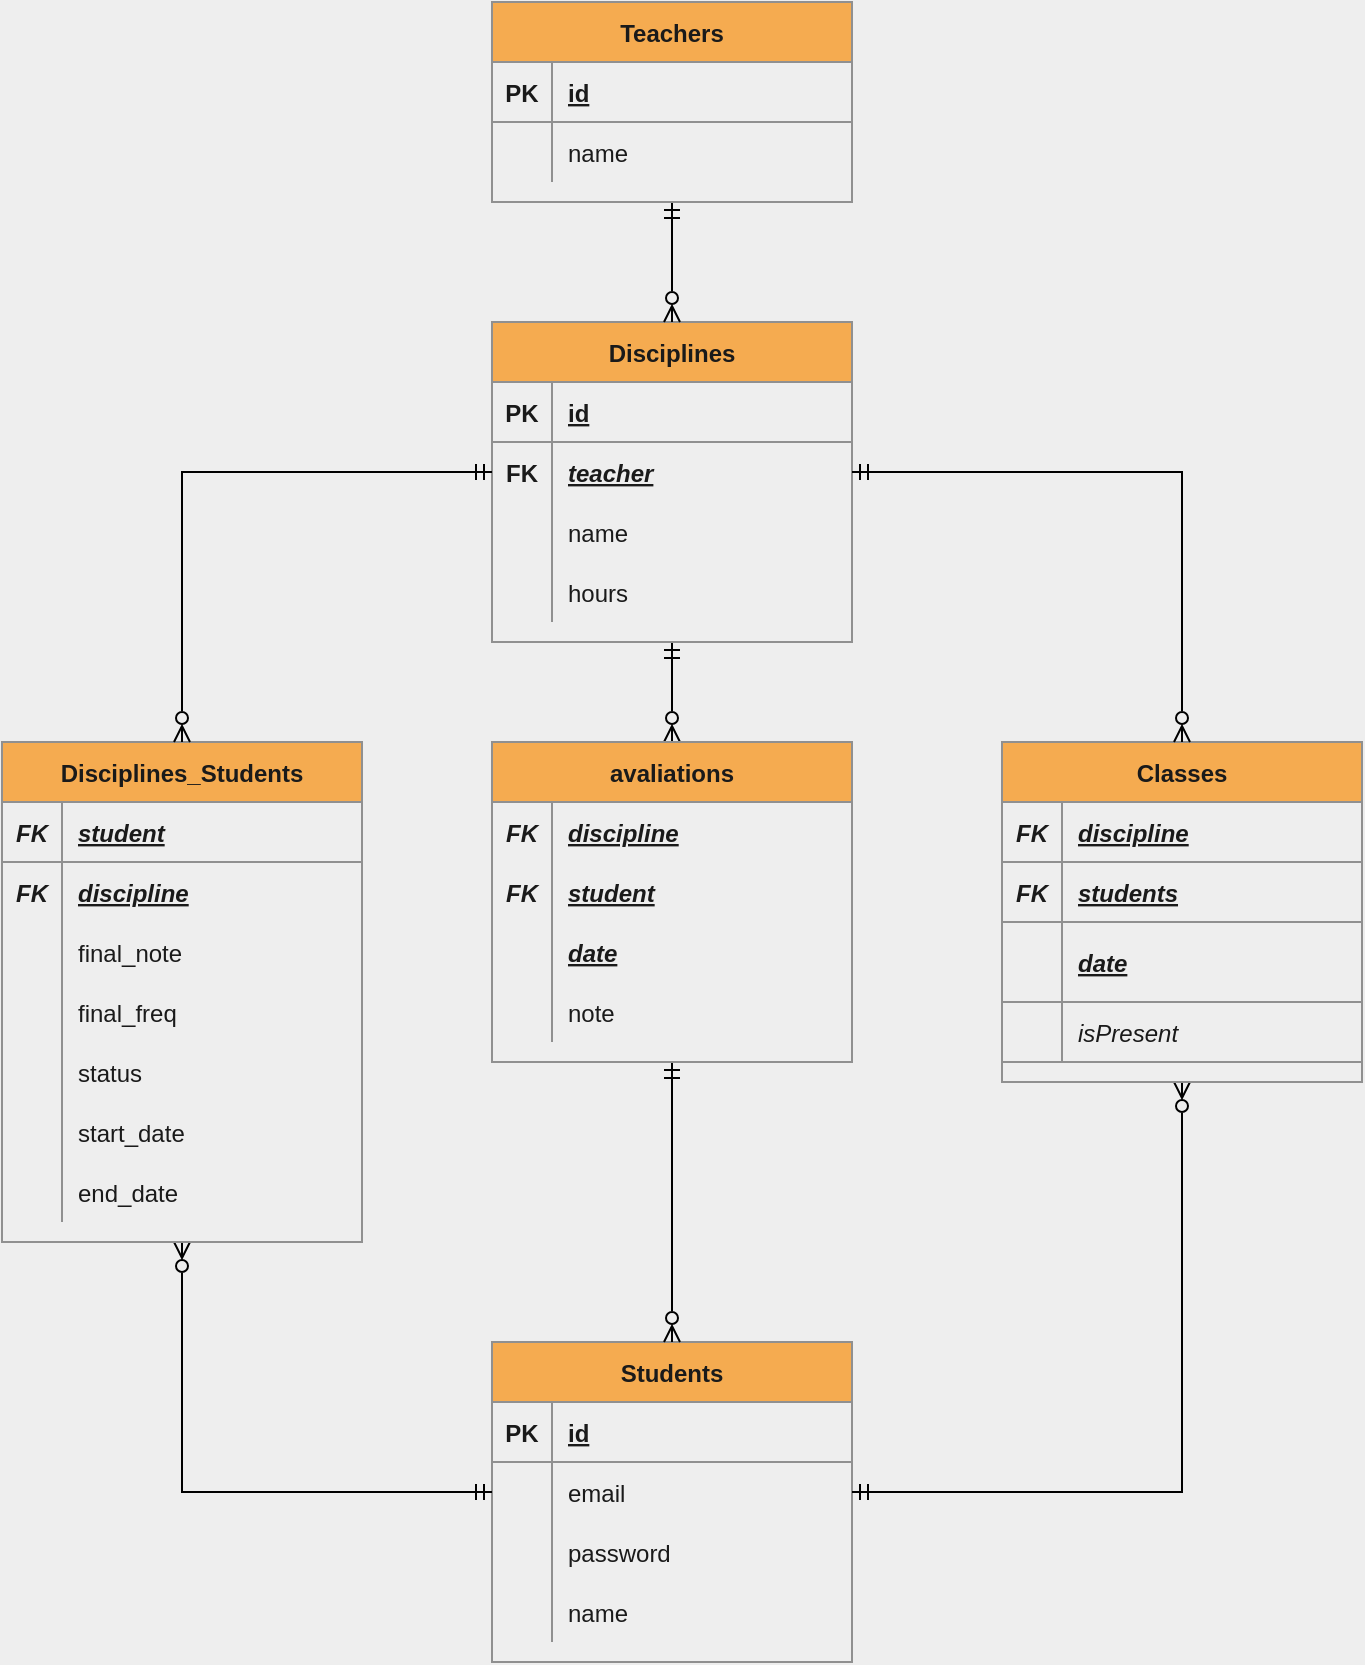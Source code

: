<mxfile version="19.0.0" type="device"><diagram id="R2lEEEUBdFMjLlhIrx00" name="Page-1"><mxGraphModel dx="983" dy="653" grid="1" gridSize="10" guides="1" tooltips="1" connect="1" arrows="1" fold="1" page="1" pageScale="1" pageWidth="850" pageHeight="1100" background="#EEEEEE" math="0" shadow="0" extFonts="Permanent Marker^https://fonts.googleapis.com/css?family=Permanent+Marker"><root><mxCell id="0"/><mxCell id="1" parent="0"/><mxCell id="dd3y8Y_HpGGtt7wF8xRX-123" style="edgeStyle=orthogonalEdgeStyle;rounded=0;orthogonalLoop=1;jettySize=auto;html=1;exitX=0.5;exitY=0;exitDx=0;exitDy=0;startArrow=ERzeroToMany;startFill=0;endArrow=ERmandOne;endFill=0;" edge="1" parent="1" source="dd3y8Y_HpGGtt7wF8xRX-93" target="KCzg_RoL6HMDiyd-J0CY-1"><mxGeometry relative="1" as="geometry"><mxPoint x="390" y="370" as="targetPoint"/></mxGeometry></mxCell><mxCell id="KCzg_RoL6HMDiyd-J0CY-1" value="Disciplines" style="shape=table;startSize=30;container=1;collapsible=1;childLayout=tableLayout;fixedRows=1;rowLines=0;fontStyle=1;align=center;resizeLast=1;fillColor=#F5AB50;strokeColor=#909090;fontColor=#1A1A1A;" parent="1" vertex="1"><mxGeometry x="345" y="190" width="180" height="160" as="geometry"/></mxCell><mxCell id="KCzg_RoL6HMDiyd-J0CY-2" value="" style="shape=tableRow;horizontal=0;startSize=0;swimlaneHead=0;swimlaneBody=0;fillColor=none;collapsible=0;dropTarget=0;points=[[0,0.5],[1,0.5]];portConstraint=eastwest;top=0;left=0;right=0;bottom=1;strokeColor=#909090;fontColor=#1A1A1A;" parent="KCzg_RoL6HMDiyd-J0CY-1" vertex="1"><mxGeometry y="30" width="180" height="30" as="geometry"/></mxCell><mxCell id="KCzg_RoL6HMDiyd-J0CY-3" value="PK" style="shape=partialRectangle;connectable=0;fillColor=none;top=0;left=0;bottom=0;right=0;fontStyle=1;overflow=hidden;strokeColor=#909090;fontColor=#1A1A1A;" parent="KCzg_RoL6HMDiyd-J0CY-2" vertex="1"><mxGeometry width="30" height="30" as="geometry"><mxRectangle width="30" height="30" as="alternateBounds"/></mxGeometry></mxCell><mxCell id="KCzg_RoL6HMDiyd-J0CY-4" value="id" style="shape=partialRectangle;connectable=0;fillColor=none;top=0;left=0;bottom=0;right=0;align=left;spacingLeft=6;fontStyle=5;overflow=hidden;strokeColor=#909090;fontColor=#1A1A1A;" parent="KCzg_RoL6HMDiyd-J0CY-2" vertex="1"><mxGeometry x="30" width="150" height="30" as="geometry"><mxRectangle width="150" height="30" as="alternateBounds"/></mxGeometry></mxCell><mxCell id="KCzg_RoL6HMDiyd-J0CY-5" value="" style="shape=tableRow;horizontal=0;startSize=0;swimlaneHead=0;swimlaneBody=0;fillColor=none;collapsible=0;dropTarget=0;points=[[0,0.5],[1,0.5]];portConstraint=eastwest;top=0;left=0;right=0;bottom=0;strokeColor=#909090;fontColor=#1A1A1A;" parent="KCzg_RoL6HMDiyd-J0CY-1" vertex="1"><mxGeometry y="60" width="180" height="30" as="geometry"/></mxCell><mxCell id="KCzg_RoL6HMDiyd-J0CY-6" value="FK" style="shape=partialRectangle;connectable=0;fillColor=none;top=0;left=0;bottom=0;right=0;editable=1;overflow=hidden;strokeColor=#909090;fontColor=#1A1A1A;fontStyle=1" parent="KCzg_RoL6HMDiyd-J0CY-5" vertex="1"><mxGeometry width="30" height="30" as="geometry"><mxRectangle width="30" height="30" as="alternateBounds"/></mxGeometry></mxCell><mxCell id="KCzg_RoL6HMDiyd-J0CY-7" value="teacher" style="shape=partialRectangle;connectable=0;fillColor=none;top=0;left=0;bottom=0;right=0;align=left;spacingLeft=6;overflow=hidden;strokeColor=#909090;fontColor=#1A1A1A;fontStyle=7" parent="KCzg_RoL6HMDiyd-J0CY-5" vertex="1"><mxGeometry x="30" width="150" height="30" as="geometry"><mxRectangle width="150" height="30" as="alternateBounds"/></mxGeometry></mxCell><mxCell id="KCzg_RoL6HMDiyd-J0CY-8" value="" style="shape=tableRow;horizontal=0;startSize=0;swimlaneHead=0;swimlaneBody=0;fillColor=none;collapsible=0;dropTarget=0;points=[[0,0.5],[1,0.5]];portConstraint=eastwest;top=0;left=0;right=0;bottom=0;strokeColor=#909090;fontColor=#1A1A1A;" parent="KCzg_RoL6HMDiyd-J0CY-1" vertex="1"><mxGeometry y="90" width="180" height="30" as="geometry"/></mxCell><mxCell id="KCzg_RoL6HMDiyd-J0CY-9" value="" style="shape=partialRectangle;connectable=0;fillColor=none;top=0;left=0;bottom=0;right=0;editable=1;overflow=hidden;strokeColor=#909090;fontColor=#1A1A1A;" parent="KCzg_RoL6HMDiyd-J0CY-8" vertex="1"><mxGeometry width="30" height="30" as="geometry"><mxRectangle width="30" height="30" as="alternateBounds"/></mxGeometry></mxCell><mxCell id="KCzg_RoL6HMDiyd-J0CY-10" value="name" style="shape=partialRectangle;connectable=0;fillColor=none;top=0;left=0;bottom=0;right=0;align=left;spacingLeft=6;overflow=hidden;strokeColor=#909090;fontColor=#1A1A1A;" parent="KCzg_RoL6HMDiyd-J0CY-8" vertex="1"><mxGeometry x="30" width="150" height="30" as="geometry"><mxRectangle width="150" height="30" as="alternateBounds"/></mxGeometry></mxCell><mxCell id="dd3y8Y_HpGGtt7wF8xRX-46" value="" style="shape=tableRow;horizontal=0;startSize=0;swimlaneHead=0;swimlaneBody=0;fillColor=none;collapsible=0;dropTarget=0;points=[[0,0.5],[1,0.5]];portConstraint=eastwest;top=0;left=0;right=0;bottom=0;strokeColor=#909090;fontColor=#1A1A1A;" vertex="1" parent="KCzg_RoL6HMDiyd-J0CY-1"><mxGeometry y="120" width="180" height="30" as="geometry"/></mxCell><mxCell id="dd3y8Y_HpGGtt7wF8xRX-47" value="" style="shape=partialRectangle;connectable=0;fillColor=none;top=0;left=0;bottom=0;right=0;editable=1;overflow=hidden;strokeColor=#909090;fontColor=#1A1A1A;" vertex="1" parent="dd3y8Y_HpGGtt7wF8xRX-46"><mxGeometry width="30" height="30" as="geometry"><mxRectangle width="30" height="30" as="alternateBounds"/></mxGeometry></mxCell><mxCell id="dd3y8Y_HpGGtt7wF8xRX-48" value="hours" style="shape=partialRectangle;connectable=0;fillColor=none;top=0;left=0;bottom=0;right=0;align=left;spacingLeft=6;overflow=hidden;strokeColor=#909090;fontColor=#1A1A1A;" vertex="1" parent="dd3y8Y_HpGGtt7wF8xRX-46"><mxGeometry x="30" width="150" height="30" as="geometry"><mxRectangle width="150" height="30" as="alternateBounds"/></mxGeometry></mxCell><mxCell id="KCzg_RoL6HMDiyd-J0CY-14" value="Students" style="shape=table;startSize=30;container=1;collapsible=1;childLayout=tableLayout;fixedRows=1;rowLines=0;fontStyle=1;align=center;resizeLast=1;fillColor=#F5AB50;strokeColor=#909090;fontColor=#1A1A1A;" parent="1" vertex="1"><mxGeometry x="345" y="700" width="180" height="160" as="geometry"/></mxCell><mxCell id="KCzg_RoL6HMDiyd-J0CY-15" value="" style="shape=tableRow;horizontal=0;startSize=0;swimlaneHead=0;swimlaneBody=0;fillColor=none;collapsible=0;dropTarget=0;points=[[0,0.5],[1,0.5]];portConstraint=eastwest;top=0;left=0;right=0;bottom=1;strokeColor=#909090;fontColor=#1A1A1A;" parent="KCzg_RoL6HMDiyd-J0CY-14" vertex="1"><mxGeometry y="30" width="180" height="30" as="geometry"/></mxCell><mxCell id="KCzg_RoL6HMDiyd-J0CY-16" value="PK" style="shape=partialRectangle;connectable=0;fillColor=none;top=0;left=0;bottom=0;right=0;fontStyle=1;overflow=hidden;strokeColor=#909090;fontColor=#1A1A1A;" parent="KCzg_RoL6HMDiyd-J0CY-15" vertex="1"><mxGeometry width="30" height="30" as="geometry"><mxRectangle width="30" height="30" as="alternateBounds"/></mxGeometry></mxCell><mxCell id="KCzg_RoL6HMDiyd-J0CY-17" value="id" style="shape=partialRectangle;connectable=0;fillColor=none;top=0;left=0;bottom=0;right=0;align=left;spacingLeft=6;fontStyle=5;overflow=hidden;strokeColor=#909090;fontColor=#1A1A1A;" parent="KCzg_RoL6HMDiyd-J0CY-15" vertex="1"><mxGeometry x="30" width="150" height="30" as="geometry"><mxRectangle width="150" height="30" as="alternateBounds"/></mxGeometry></mxCell><mxCell id="KCzg_RoL6HMDiyd-J0CY-18" value="" style="shape=tableRow;horizontal=0;startSize=0;swimlaneHead=0;swimlaneBody=0;fillColor=none;collapsible=0;dropTarget=0;points=[[0,0.5],[1,0.5]];portConstraint=eastwest;top=0;left=0;right=0;bottom=0;strokeColor=#909090;fontColor=#1A1A1A;" parent="KCzg_RoL6HMDiyd-J0CY-14" vertex="1"><mxGeometry y="60" width="180" height="30" as="geometry"/></mxCell><mxCell id="KCzg_RoL6HMDiyd-J0CY-19" value="" style="shape=partialRectangle;connectable=0;fillColor=none;top=0;left=0;bottom=0;right=0;editable=1;overflow=hidden;strokeColor=#909090;fontColor=#1A1A1A;" parent="KCzg_RoL6HMDiyd-J0CY-18" vertex="1"><mxGeometry width="30" height="30" as="geometry"><mxRectangle width="30" height="30" as="alternateBounds"/></mxGeometry></mxCell><mxCell id="KCzg_RoL6HMDiyd-J0CY-20" value="email" style="shape=partialRectangle;connectable=0;fillColor=none;top=0;left=0;bottom=0;right=0;align=left;spacingLeft=6;overflow=hidden;strokeColor=#909090;fontColor=#1A1A1A;" parent="KCzg_RoL6HMDiyd-J0CY-18" vertex="1"><mxGeometry x="30" width="150" height="30" as="geometry"><mxRectangle width="150" height="30" as="alternateBounds"/></mxGeometry></mxCell><mxCell id="KCzg_RoL6HMDiyd-J0CY-21" value="" style="shape=tableRow;horizontal=0;startSize=0;swimlaneHead=0;swimlaneBody=0;fillColor=none;collapsible=0;dropTarget=0;points=[[0,0.5],[1,0.5]];portConstraint=eastwest;top=0;left=0;right=0;bottom=0;strokeColor=#909090;fontColor=#1A1A1A;" parent="KCzg_RoL6HMDiyd-J0CY-14" vertex="1"><mxGeometry y="90" width="180" height="30" as="geometry"/></mxCell><mxCell id="KCzg_RoL6HMDiyd-J0CY-22" value="" style="shape=partialRectangle;connectable=0;fillColor=none;top=0;left=0;bottom=0;right=0;editable=1;overflow=hidden;strokeColor=#909090;fontColor=#1A1A1A;" parent="KCzg_RoL6HMDiyd-J0CY-21" vertex="1"><mxGeometry width="30" height="30" as="geometry"><mxRectangle width="30" height="30" as="alternateBounds"/></mxGeometry></mxCell><mxCell id="KCzg_RoL6HMDiyd-J0CY-23" value="password" style="shape=partialRectangle;connectable=0;fillColor=none;top=0;left=0;bottom=0;right=0;align=left;spacingLeft=6;overflow=hidden;strokeColor=#909090;fontColor=#1A1A1A;" parent="KCzg_RoL6HMDiyd-J0CY-21" vertex="1"><mxGeometry x="30" width="150" height="30" as="geometry"><mxRectangle width="150" height="30" as="alternateBounds"/></mxGeometry></mxCell><mxCell id="KCzg_RoL6HMDiyd-J0CY-24" value="" style="shape=tableRow;horizontal=0;startSize=0;swimlaneHead=0;swimlaneBody=0;fillColor=none;collapsible=0;dropTarget=0;points=[[0,0.5],[1,0.5]];portConstraint=eastwest;top=0;left=0;right=0;bottom=0;strokeColor=#909090;fontColor=#1A1A1A;" parent="KCzg_RoL6HMDiyd-J0CY-14" vertex="1"><mxGeometry y="120" width="180" height="30" as="geometry"/></mxCell><mxCell id="KCzg_RoL6HMDiyd-J0CY-25" value="" style="shape=partialRectangle;connectable=0;fillColor=none;top=0;left=0;bottom=0;right=0;editable=1;overflow=hidden;strokeColor=#909090;fontColor=#1A1A1A;" parent="KCzg_RoL6HMDiyd-J0CY-24" vertex="1"><mxGeometry width="30" height="30" as="geometry"><mxRectangle width="30" height="30" as="alternateBounds"/></mxGeometry></mxCell><mxCell id="KCzg_RoL6HMDiyd-J0CY-26" value="name" style="shape=partialRectangle;connectable=0;fillColor=none;top=0;left=0;bottom=0;right=0;align=left;spacingLeft=6;overflow=hidden;strokeColor=#909090;fontColor=#1A1A1A;" parent="KCzg_RoL6HMDiyd-J0CY-24" vertex="1"><mxGeometry x="30" width="150" height="30" as="geometry"><mxRectangle width="150" height="30" as="alternateBounds"/></mxGeometry></mxCell><mxCell id="dd3y8Y_HpGGtt7wF8xRX-3" style="edgeStyle=orthogonalEdgeStyle;rounded=0;orthogonalLoop=1;jettySize=auto;html=1;startArrow=ERmandOne;startFill=0;endArrow=ERzeroToMany;endFill=0;" edge="1" parent="1" source="KCzg_RoL6HMDiyd-J0CY-27" target="KCzg_RoL6HMDiyd-J0CY-1"><mxGeometry relative="1" as="geometry"><mxPoint x="171.08" y="527" as="targetPoint"/></mxGeometry></mxCell><mxCell id="KCzg_RoL6HMDiyd-J0CY-27" value="Teachers" style="shape=table;startSize=30;container=1;collapsible=1;childLayout=tableLayout;fixedRows=1;rowLines=0;fontStyle=1;align=center;resizeLast=1;fillColor=#F5AB50;strokeColor=#909090;fontColor=#1A1A1A;" parent="1" vertex="1"><mxGeometry x="345" y="30" width="180" height="100" as="geometry"/></mxCell><mxCell id="KCzg_RoL6HMDiyd-J0CY-28" value="" style="shape=tableRow;horizontal=0;startSize=0;swimlaneHead=0;swimlaneBody=0;fillColor=none;collapsible=0;dropTarget=0;points=[[0,0.5],[1,0.5]];portConstraint=eastwest;top=0;left=0;right=0;bottom=1;strokeColor=#909090;fontColor=#1A1A1A;" parent="KCzg_RoL6HMDiyd-J0CY-27" vertex="1"><mxGeometry y="30" width="180" height="30" as="geometry"/></mxCell><mxCell id="KCzg_RoL6HMDiyd-J0CY-29" value="PK" style="shape=partialRectangle;connectable=0;fillColor=none;top=0;left=0;bottom=0;right=0;fontStyle=1;overflow=hidden;strokeColor=#909090;fontColor=#1A1A1A;" parent="KCzg_RoL6HMDiyd-J0CY-28" vertex="1"><mxGeometry width="30" height="30" as="geometry"><mxRectangle width="30" height="30" as="alternateBounds"/></mxGeometry></mxCell><mxCell id="KCzg_RoL6HMDiyd-J0CY-30" value="id" style="shape=partialRectangle;connectable=0;fillColor=none;top=0;left=0;bottom=0;right=0;align=left;spacingLeft=6;fontStyle=5;overflow=hidden;strokeColor=#909090;fontColor=#1A1A1A;" parent="KCzg_RoL6HMDiyd-J0CY-28" vertex="1"><mxGeometry x="30" width="150" height="30" as="geometry"><mxRectangle width="150" height="30" as="alternateBounds"/></mxGeometry></mxCell><mxCell id="KCzg_RoL6HMDiyd-J0CY-31" value="" style="shape=tableRow;horizontal=0;startSize=0;swimlaneHead=0;swimlaneBody=0;fillColor=none;collapsible=0;dropTarget=0;points=[[0,0.5],[1,0.5]];portConstraint=eastwest;top=0;left=0;right=0;bottom=0;strokeColor=#909090;fontColor=#1A1A1A;" parent="KCzg_RoL6HMDiyd-J0CY-27" vertex="1"><mxGeometry y="60" width="180" height="30" as="geometry"/></mxCell><mxCell id="KCzg_RoL6HMDiyd-J0CY-32" value="" style="shape=partialRectangle;connectable=0;fillColor=none;top=0;left=0;bottom=0;right=0;editable=1;overflow=hidden;strokeColor=#909090;fontColor=#1A1A1A;" parent="KCzg_RoL6HMDiyd-J0CY-31" vertex="1"><mxGeometry width="30" height="30" as="geometry"><mxRectangle width="30" height="30" as="alternateBounds"/></mxGeometry></mxCell><mxCell id="KCzg_RoL6HMDiyd-J0CY-33" value="name" style="shape=partialRectangle;connectable=0;fillColor=none;top=0;left=0;bottom=0;right=0;align=left;spacingLeft=6;overflow=hidden;strokeColor=#909090;fontColor=#1A1A1A;" parent="KCzg_RoL6HMDiyd-J0CY-31" vertex="1"><mxGeometry x="30" width="150" height="30" as="geometry"><mxRectangle width="150" height="30" as="alternateBounds"/></mxGeometry></mxCell><mxCell id="dd3y8Y_HpGGtt7wF8xRX-59" style="edgeStyle=orthogonalEdgeStyle;rounded=0;orthogonalLoop=1;jettySize=auto;html=1;exitX=0.5;exitY=1;exitDx=0;exitDy=0;entryX=0;entryY=0.5;entryDx=0;entryDy=0;startArrow=ERzeroToMany;startFill=0;endArrow=ERmandOne;endFill=0;" edge="1" parent="1" source="KCzg_RoL6HMDiyd-J0CY-65" target="KCzg_RoL6HMDiyd-J0CY-18"><mxGeometry relative="1" as="geometry"/></mxCell><mxCell id="KCzg_RoL6HMDiyd-J0CY-65" value="Disciplines_Students" style="shape=table;startSize=30;container=1;collapsible=1;childLayout=tableLayout;fixedRows=1;rowLines=0;fontStyle=1;align=center;resizeLast=1;fillColor=#F5AB50;strokeColor=#909090;fontColor=#1A1A1A;" parent="1" vertex="1"><mxGeometry x="100" y="400" width="180" height="250" as="geometry"><mxRectangle x="-10" y="300" width="150" height="30" as="alternateBounds"/></mxGeometry></mxCell><mxCell id="KCzg_RoL6HMDiyd-J0CY-66" value="" style="shape=tableRow;horizontal=0;startSize=0;swimlaneHead=0;swimlaneBody=0;fillColor=none;collapsible=0;dropTarget=0;points=[[0,0.5],[1,0.5]];portConstraint=eastwest;top=0;left=0;right=0;bottom=1;strokeColor=#909090;fontColor=#1A1A1A;fontStyle=3" parent="KCzg_RoL6HMDiyd-J0CY-65" vertex="1"><mxGeometry y="30" width="180" height="30" as="geometry"/></mxCell><mxCell id="KCzg_RoL6HMDiyd-J0CY-67" value="FK" style="shape=partialRectangle;connectable=0;fillColor=none;top=0;left=0;bottom=0;right=0;fontStyle=3;overflow=hidden;strokeColor=#909090;fontColor=#1A1A1A;" parent="KCzg_RoL6HMDiyd-J0CY-66" vertex="1"><mxGeometry width="30" height="30" as="geometry"><mxRectangle width="30" height="30" as="alternateBounds"/></mxGeometry></mxCell><mxCell id="KCzg_RoL6HMDiyd-J0CY-68" value="student" style="shape=partialRectangle;connectable=0;fillColor=none;top=0;left=0;bottom=0;right=0;align=left;spacingLeft=6;fontStyle=7;overflow=hidden;strokeColor=#909090;fontColor=#1A1A1A;" parent="KCzg_RoL6HMDiyd-J0CY-66" vertex="1"><mxGeometry x="30" width="150" height="30" as="geometry"><mxRectangle width="150" height="30" as="alternateBounds"/></mxGeometry></mxCell><mxCell id="KCzg_RoL6HMDiyd-J0CY-69" value="" style="shape=tableRow;horizontal=0;startSize=0;swimlaneHead=0;swimlaneBody=0;fillColor=none;collapsible=0;dropTarget=0;points=[[0,0.5],[1,0.5]];portConstraint=eastwest;top=0;left=0;right=0;bottom=0;strokeColor=#909090;fontColor=#1A1A1A;" parent="KCzg_RoL6HMDiyd-J0CY-65" vertex="1"><mxGeometry y="60" width="180" height="30" as="geometry"/></mxCell><mxCell id="KCzg_RoL6HMDiyd-J0CY-70" value="FK" style="shape=partialRectangle;connectable=0;fillColor=none;top=0;left=0;bottom=0;right=0;editable=1;overflow=hidden;strokeColor=#909090;fontColor=#1A1A1A;fontStyle=3" parent="KCzg_RoL6HMDiyd-J0CY-69" vertex="1"><mxGeometry width="30" height="30" as="geometry"><mxRectangle width="30" height="30" as="alternateBounds"/></mxGeometry></mxCell><mxCell id="KCzg_RoL6HMDiyd-J0CY-71" value="discipline" style="shape=partialRectangle;connectable=0;fillColor=none;top=0;left=0;bottom=0;right=0;align=left;spacingLeft=6;overflow=hidden;strokeColor=#909090;fontColor=#1A1A1A;fontStyle=7" parent="KCzg_RoL6HMDiyd-J0CY-69" vertex="1"><mxGeometry x="30" width="150" height="30" as="geometry"><mxRectangle width="150" height="30" as="alternateBounds"/></mxGeometry></mxCell><mxCell id="dd3y8Y_HpGGtt7wF8xRX-50" value="" style="shape=tableRow;horizontal=0;startSize=0;swimlaneHead=0;swimlaneBody=0;fillColor=none;collapsible=0;dropTarget=0;points=[[0,0.5],[1,0.5]];portConstraint=eastwest;top=0;left=0;right=0;bottom=0;strokeColor=#909090;fontColor=#1A1A1A;" vertex="1" parent="KCzg_RoL6HMDiyd-J0CY-65"><mxGeometry y="90" width="180" height="30" as="geometry"/></mxCell><mxCell id="dd3y8Y_HpGGtt7wF8xRX-51" value="" style="shape=partialRectangle;connectable=0;fillColor=none;top=0;left=0;bottom=0;right=0;editable=1;overflow=hidden;strokeColor=#909090;fontColor=#1A1A1A;fontStyle=3" vertex="1" parent="dd3y8Y_HpGGtt7wF8xRX-50"><mxGeometry width="30" height="30" as="geometry"><mxRectangle width="30" height="30" as="alternateBounds"/></mxGeometry></mxCell><mxCell id="dd3y8Y_HpGGtt7wF8xRX-52" value="final_note" style="shape=partialRectangle;connectable=0;fillColor=none;top=0;left=0;bottom=0;right=0;align=left;spacingLeft=6;overflow=hidden;strokeColor=#909090;fontColor=#1A1A1A;fontStyle=0" vertex="1" parent="dd3y8Y_HpGGtt7wF8xRX-50"><mxGeometry x="30" width="150" height="30" as="geometry"><mxRectangle width="150" height="30" as="alternateBounds"/></mxGeometry></mxCell><mxCell id="dd3y8Y_HpGGtt7wF8xRX-53" value="" style="shape=tableRow;horizontal=0;startSize=0;swimlaneHead=0;swimlaneBody=0;fillColor=none;collapsible=0;dropTarget=0;points=[[0,0.5],[1,0.5]];portConstraint=eastwest;top=0;left=0;right=0;bottom=0;strokeColor=#909090;fontColor=#1A1A1A;" vertex="1" parent="KCzg_RoL6HMDiyd-J0CY-65"><mxGeometry y="120" width="180" height="30" as="geometry"/></mxCell><mxCell id="dd3y8Y_HpGGtt7wF8xRX-54" value="" style="shape=partialRectangle;connectable=0;fillColor=none;top=0;left=0;bottom=0;right=0;editable=1;overflow=hidden;strokeColor=#909090;fontColor=#1A1A1A;fontStyle=3" vertex="1" parent="dd3y8Y_HpGGtt7wF8xRX-53"><mxGeometry width="30" height="30" as="geometry"><mxRectangle width="30" height="30" as="alternateBounds"/></mxGeometry></mxCell><mxCell id="dd3y8Y_HpGGtt7wF8xRX-55" value="final_freq" style="shape=partialRectangle;connectable=0;fillColor=none;top=0;left=0;bottom=0;right=0;align=left;spacingLeft=6;overflow=hidden;strokeColor=#909090;fontColor=#1A1A1A;fontStyle=0" vertex="1" parent="dd3y8Y_HpGGtt7wF8xRX-53"><mxGeometry x="30" width="150" height="30" as="geometry"><mxRectangle width="150" height="30" as="alternateBounds"/></mxGeometry></mxCell><mxCell id="dd3y8Y_HpGGtt7wF8xRX-64" value="" style="shape=tableRow;horizontal=0;startSize=0;swimlaneHead=0;swimlaneBody=0;fillColor=none;collapsible=0;dropTarget=0;points=[[0,0.5],[1,0.5]];portConstraint=eastwest;top=0;left=0;right=0;bottom=0;strokeColor=#909090;fontColor=#1A1A1A;" vertex="1" parent="KCzg_RoL6HMDiyd-J0CY-65"><mxGeometry y="150" width="180" height="30" as="geometry"/></mxCell><mxCell id="dd3y8Y_HpGGtt7wF8xRX-65" value="" style="shape=partialRectangle;connectable=0;fillColor=none;top=0;left=0;bottom=0;right=0;editable=1;overflow=hidden;strokeColor=#909090;fontColor=#1A1A1A;fontStyle=3" vertex="1" parent="dd3y8Y_HpGGtt7wF8xRX-64"><mxGeometry width="30" height="30" as="geometry"><mxRectangle width="30" height="30" as="alternateBounds"/></mxGeometry></mxCell><mxCell id="dd3y8Y_HpGGtt7wF8xRX-66" value="status" style="shape=partialRectangle;connectable=0;fillColor=none;top=0;left=0;bottom=0;right=0;align=left;spacingLeft=6;overflow=hidden;strokeColor=#909090;fontColor=#1A1A1A;fontStyle=0" vertex="1" parent="dd3y8Y_HpGGtt7wF8xRX-64"><mxGeometry x="30" width="150" height="30" as="geometry"><mxRectangle width="150" height="30" as="alternateBounds"/></mxGeometry></mxCell><mxCell id="dd3y8Y_HpGGtt7wF8xRX-124" value="" style="shape=tableRow;horizontal=0;startSize=0;swimlaneHead=0;swimlaneBody=0;fillColor=none;collapsible=0;dropTarget=0;points=[[0,0.5],[1,0.5]];portConstraint=eastwest;top=0;left=0;right=0;bottom=0;strokeColor=#909090;fontColor=#1A1A1A;" vertex="1" parent="KCzg_RoL6HMDiyd-J0CY-65"><mxGeometry y="180" width="180" height="30" as="geometry"/></mxCell><mxCell id="dd3y8Y_HpGGtt7wF8xRX-125" value="" style="shape=partialRectangle;connectable=0;fillColor=none;top=0;left=0;bottom=0;right=0;editable=1;overflow=hidden;strokeColor=#909090;fontColor=#1A1A1A;fontStyle=3" vertex="1" parent="dd3y8Y_HpGGtt7wF8xRX-124"><mxGeometry width="30" height="30" as="geometry"><mxRectangle width="30" height="30" as="alternateBounds"/></mxGeometry></mxCell><mxCell id="dd3y8Y_HpGGtt7wF8xRX-126" value="start_date" style="shape=partialRectangle;connectable=0;fillColor=none;top=0;left=0;bottom=0;right=0;align=left;spacingLeft=6;overflow=hidden;strokeColor=#909090;fontColor=#1A1A1A;fontStyle=0" vertex="1" parent="dd3y8Y_HpGGtt7wF8xRX-124"><mxGeometry x="30" width="150" height="30" as="geometry"><mxRectangle width="150" height="30" as="alternateBounds"/></mxGeometry></mxCell><mxCell id="dd3y8Y_HpGGtt7wF8xRX-127" value="" style="shape=tableRow;horizontal=0;startSize=0;swimlaneHead=0;swimlaneBody=0;fillColor=none;collapsible=0;dropTarget=0;points=[[0,0.5],[1,0.5]];portConstraint=eastwest;top=0;left=0;right=0;bottom=0;strokeColor=#909090;fontColor=#1A1A1A;" vertex="1" parent="KCzg_RoL6HMDiyd-J0CY-65"><mxGeometry y="210" width="180" height="30" as="geometry"/></mxCell><mxCell id="dd3y8Y_HpGGtt7wF8xRX-128" value="" style="shape=partialRectangle;connectable=0;fillColor=none;top=0;left=0;bottom=0;right=0;editable=1;overflow=hidden;strokeColor=#909090;fontColor=#1A1A1A;fontStyle=3" vertex="1" parent="dd3y8Y_HpGGtt7wF8xRX-127"><mxGeometry width="30" height="30" as="geometry"><mxRectangle width="30" height="30" as="alternateBounds"/></mxGeometry></mxCell><mxCell id="dd3y8Y_HpGGtt7wF8xRX-129" value="end_date" style="shape=partialRectangle;connectable=0;fillColor=none;top=0;left=0;bottom=0;right=0;align=left;spacingLeft=6;overflow=hidden;strokeColor=#909090;fontColor=#1A1A1A;fontStyle=0" vertex="1" parent="dd3y8Y_HpGGtt7wF8xRX-127"><mxGeometry x="30" width="150" height="30" as="geometry"><mxRectangle width="150" height="30" as="alternateBounds"/></mxGeometry></mxCell><mxCell id="dd3y8Y_HpGGtt7wF8xRX-60" style="edgeStyle=orthogonalEdgeStyle;rounded=0;orthogonalLoop=1;jettySize=auto;html=1;exitX=0.5;exitY=1;exitDx=0;exitDy=0;entryX=1;entryY=0.5;entryDx=0;entryDy=0;startArrow=ERzeroToMany;startFill=0;endArrow=ERmandOne;endFill=0;" edge="1" parent="1" source="dd3y8Y_HpGGtt7wF8xRX-28" target="KCzg_RoL6HMDiyd-J0CY-18"><mxGeometry relative="1" as="geometry"/></mxCell><mxCell id="dd3y8Y_HpGGtt7wF8xRX-28" value="Classes" style="shape=table;startSize=30;container=1;collapsible=1;childLayout=tableLayout;fixedRows=1;rowLines=0;fontStyle=1;align=center;resizeLast=1;fillColor=#F5AB50;strokeColor=#909090;fontColor=#1A1A1A;" vertex="1" parent="1"><mxGeometry x="600" y="400" width="180" height="170" as="geometry"/></mxCell><mxCell id="dd3y8Y_HpGGtt7wF8xRX-32" value="" style="shape=tableRow;horizontal=0;startSize=0;swimlaneHead=0;swimlaneBody=0;fillColor=none;collapsible=0;dropTarget=0;points=[[0,0.5],[1,0.5]];portConstraint=eastwest;top=0;left=0;right=0;bottom=1;strokeColor=#909090;fontColor=#1A1A1A;" vertex="1" parent="dd3y8Y_HpGGtt7wF8xRX-28"><mxGeometry y="30" width="180" height="30" as="geometry"/></mxCell><mxCell id="dd3y8Y_HpGGtt7wF8xRX-33" value="FK" style="shape=partialRectangle;connectable=0;fillColor=none;top=0;left=0;bottom=0;right=0;fontStyle=3;overflow=hidden;strokeColor=#909090;fontColor=#1A1A1A;" vertex="1" parent="dd3y8Y_HpGGtt7wF8xRX-32"><mxGeometry width="30" height="30" as="geometry"><mxRectangle width="30" height="30" as="alternateBounds"/></mxGeometry></mxCell><mxCell id="dd3y8Y_HpGGtt7wF8xRX-34" value="discipline" style="shape=partialRectangle;connectable=0;fillColor=none;top=0;left=0;bottom=0;right=0;align=left;spacingLeft=6;fontStyle=7;overflow=hidden;strokeColor=#909090;fontColor=#1A1A1A;" vertex="1" parent="dd3y8Y_HpGGtt7wF8xRX-32"><mxGeometry x="30" width="150" height="30" as="geometry"><mxRectangle width="150" height="30" as="alternateBounds"/></mxGeometry></mxCell><mxCell id="dd3y8Y_HpGGtt7wF8xRX-35" value="" style="shape=tableRow;horizontal=0;startSize=0;swimlaneHead=0;swimlaneBody=0;fillColor=none;collapsible=0;dropTarget=0;points=[[0,0.5],[1,0.5]];portConstraint=eastwest;top=0;left=0;right=0;bottom=1;strokeColor=#909090;fontColor=#1A1A1A;" vertex="1" parent="dd3y8Y_HpGGtt7wF8xRX-28"><mxGeometry y="60" width="180" height="30" as="geometry"/></mxCell><mxCell id="dd3y8Y_HpGGtt7wF8xRX-36" value="FK" style="shape=partialRectangle;connectable=0;fillColor=none;top=0;left=0;bottom=0;right=0;fontStyle=3;overflow=hidden;strokeColor=#909090;fontColor=#1A1A1A;" vertex="1" parent="dd3y8Y_HpGGtt7wF8xRX-35"><mxGeometry width="30" height="30" as="geometry"><mxRectangle width="30" height="30" as="alternateBounds"/></mxGeometry></mxCell><mxCell id="dd3y8Y_HpGGtt7wF8xRX-37" value="students" style="shape=partialRectangle;connectable=0;fillColor=none;top=0;left=0;bottom=0;right=0;align=left;spacingLeft=6;fontStyle=7;overflow=hidden;strokeColor=#909090;fontColor=#1A1A1A;" vertex="1" parent="dd3y8Y_HpGGtt7wF8xRX-35"><mxGeometry x="30" width="150" height="30" as="geometry"><mxRectangle width="150" height="30" as="alternateBounds"/></mxGeometry></mxCell><mxCell id="dd3y8Y_HpGGtt7wF8xRX-40" value="" style="shape=tableRow;horizontal=0;startSize=0;swimlaneHead=0;swimlaneBody=0;fillColor=none;collapsible=0;dropTarget=0;points=[[0,0.5],[1,0.5]];portConstraint=eastwest;top=0;left=0;right=0;bottom=1;strokeColor=#909090;fontColor=#1A1A1A;" vertex="1" parent="dd3y8Y_HpGGtt7wF8xRX-28"><mxGeometry y="90" width="180" height="40" as="geometry"/></mxCell><mxCell id="dd3y8Y_HpGGtt7wF8xRX-41" value="" style="shape=partialRectangle;connectable=0;fillColor=none;top=0;left=0;bottom=0;right=0;fontStyle=3;overflow=hidden;strokeColor=#909090;fontColor=#1A1A1A;" vertex="1" parent="dd3y8Y_HpGGtt7wF8xRX-40"><mxGeometry width="30" height="40" as="geometry"><mxRectangle width="30" height="40" as="alternateBounds"/></mxGeometry></mxCell><mxCell id="dd3y8Y_HpGGtt7wF8xRX-42" value="date" style="shape=partialRectangle;connectable=0;fillColor=none;top=0;left=0;bottom=0;right=0;align=left;spacingLeft=6;fontStyle=7;overflow=hidden;strokeColor=#909090;fontColor=#1A1A1A;" vertex="1" parent="dd3y8Y_HpGGtt7wF8xRX-40"><mxGeometry x="30" width="150" height="40" as="geometry"><mxRectangle width="150" height="40" as="alternateBounds"/></mxGeometry></mxCell><mxCell id="dd3y8Y_HpGGtt7wF8xRX-43" value="" style="shape=tableRow;horizontal=0;startSize=0;swimlaneHead=0;swimlaneBody=0;fillColor=none;collapsible=0;dropTarget=0;points=[[0,0.5],[1,0.5]];portConstraint=eastwest;top=0;left=0;right=0;bottom=1;strokeColor=#909090;fontColor=#1A1A1A;" vertex="1" parent="dd3y8Y_HpGGtt7wF8xRX-28"><mxGeometry y="130" width="180" height="30" as="geometry"/></mxCell><mxCell id="dd3y8Y_HpGGtt7wF8xRX-44" value="" style="shape=partialRectangle;connectable=0;fillColor=none;top=0;left=0;bottom=0;right=0;fontStyle=1;overflow=hidden;strokeColor=#909090;fontColor=#1A1A1A;" vertex="1" parent="dd3y8Y_HpGGtt7wF8xRX-43"><mxGeometry width="30" height="30" as="geometry"><mxRectangle width="30" height="30" as="alternateBounds"/></mxGeometry></mxCell><mxCell id="dd3y8Y_HpGGtt7wF8xRX-45" value="isPresent" style="shape=partialRectangle;connectable=0;fillColor=none;top=0;left=0;bottom=0;right=0;align=left;spacingLeft=6;fontStyle=2;overflow=hidden;strokeColor=#909090;fontColor=#1A1A1A;" vertex="1" parent="dd3y8Y_HpGGtt7wF8xRX-43"><mxGeometry x="30" width="150" height="30" as="geometry"><mxRectangle width="150" height="30" as="alternateBounds"/></mxGeometry></mxCell><mxCell id="dd3y8Y_HpGGtt7wF8xRX-57" style="edgeStyle=orthogonalEdgeStyle;rounded=0;orthogonalLoop=1;jettySize=auto;html=1;exitX=0;exitY=0.5;exitDx=0;exitDy=0;entryX=0.5;entryY=0;entryDx=0;entryDy=0;startArrow=ERmandOne;startFill=0;endArrow=ERzeroToMany;endFill=0;" edge="1" parent="1" source="KCzg_RoL6HMDiyd-J0CY-5" target="KCzg_RoL6HMDiyd-J0CY-65"><mxGeometry relative="1" as="geometry"/></mxCell><mxCell id="dd3y8Y_HpGGtt7wF8xRX-58" style="edgeStyle=orthogonalEdgeStyle;rounded=0;orthogonalLoop=1;jettySize=auto;html=1;exitX=1;exitY=0.5;exitDx=0;exitDy=0;entryX=0.5;entryY=0;entryDx=0;entryDy=0;startArrow=ERmandOne;startFill=0;endArrow=ERzeroToMany;endFill=0;" edge="1" parent="1" source="KCzg_RoL6HMDiyd-J0CY-5" target="dd3y8Y_HpGGtt7wF8xRX-28"><mxGeometry relative="1" as="geometry"/></mxCell><mxCell id="dd3y8Y_HpGGtt7wF8xRX-110" style="edgeStyle=orthogonalEdgeStyle;rounded=0;orthogonalLoop=1;jettySize=auto;html=1;entryX=0.5;entryY=1;entryDx=0;entryDy=0;startArrow=ERzeroToMany;startFill=0;endArrow=ERmandOne;endFill=0;exitX=0.5;exitY=0;exitDx=0;exitDy=0;" edge="1" parent="1" source="KCzg_RoL6HMDiyd-J0CY-14" target="dd3y8Y_HpGGtt7wF8xRX-93"><mxGeometry relative="1" as="geometry"><mxPoint x="480" y="690" as="sourcePoint"/></mxGeometry></mxCell><mxCell id="dd3y8Y_HpGGtt7wF8xRX-93" value="avaliations" style="shape=table;startSize=30;container=1;collapsible=1;childLayout=tableLayout;fixedRows=1;rowLines=0;fontStyle=1;align=center;resizeLast=1;fillColor=#F5AB50;strokeColor=#909090;fontColor=#1A1A1A;" vertex="1" parent="1"><mxGeometry x="345" y="400" width="180" height="160" as="geometry"/></mxCell><mxCell id="dd3y8Y_HpGGtt7wF8xRX-94" value="" style="shape=tableRow;horizontal=0;startSize=0;swimlaneHead=0;swimlaneBody=0;fillColor=none;collapsible=0;dropTarget=0;points=[[0,0.5],[1,0.5]];portConstraint=eastwest;top=0;left=0;right=0;bottom=0;strokeColor=#909090;fontColor=#1A1A1A;" vertex="1" parent="dd3y8Y_HpGGtt7wF8xRX-93"><mxGeometry y="30" width="180" height="30" as="geometry"/></mxCell><mxCell id="dd3y8Y_HpGGtt7wF8xRX-95" value="FK" style="shape=partialRectangle;connectable=0;fillColor=none;top=0;left=0;bottom=0;right=0;editable=1;overflow=hidden;strokeColor=#909090;fontColor=#1A1A1A;fontStyle=3" vertex="1" parent="dd3y8Y_HpGGtt7wF8xRX-94"><mxGeometry width="30" height="30" as="geometry"><mxRectangle width="30" height="30" as="alternateBounds"/></mxGeometry></mxCell><mxCell id="dd3y8Y_HpGGtt7wF8xRX-96" value="discipline" style="shape=partialRectangle;connectable=0;fillColor=none;top=0;left=0;bottom=0;right=0;align=left;spacingLeft=6;overflow=hidden;strokeColor=#909090;fontColor=#1A1A1A;fontStyle=7" vertex="1" parent="dd3y8Y_HpGGtt7wF8xRX-94"><mxGeometry x="30" width="150" height="30" as="geometry"><mxRectangle width="150" height="30" as="alternateBounds"/></mxGeometry></mxCell><mxCell id="dd3y8Y_HpGGtt7wF8xRX-97" value="" style="shape=tableRow;horizontal=0;startSize=0;swimlaneHead=0;swimlaneBody=0;fillColor=none;collapsible=0;dropTarget=0;points=[[0,0.5],[1,0.5]];portConstraint=eastwest;top=0;left=0;right=0;bottom=0;strokeColor=#909090;fontColor=#1A1A1A;" vertex="1" parent="dd3y8Y_HpGGtt7wF8xRX-93"><mxGeometry y="60" width="180" height="30" as="geometry"/></mxCell><mxCell id="dd3y8Y_HpGGtt7wF8xRX-98" value="FK" style="shape=partialRectangle;connectable=0;fillColor=none;top=0;left=0;bottom=0;right=0;editable=1;overflow=hidden;strokeColor=#909090;fontColor=#1A1A1A;fontStyle=3" vertex="1" parent="dd3y8Y_HpGGtt7wF8xRX-97"><mxGeometry width="30" height="30" as="geometry"><mxRectangle width="30" height="30" as="alternateBounds"/></mxGeometry></mxCell><mxCell id="dd3y8Y_HpGGtt7wF8xRX-99" value="student" style="shape=partialRectangle;connectable=0;fillColor=none;top=0;left=0;bottom=0;right=0;align=left;spacingLeft=6;overflow=hidden;strokeColor=#909090;fontColor=#1A1A1A;fontStyle=7" vertex="1" parent="dd3y8Y_HpGGtt7wF8xRX-97"><mxGeometry x="30" width="150" height="30" as="geometry"><mxRectangle width="150" height="30" as="alternateBounds"/></mxGeometry></mxCell><mxCell id="dd3y8Y_HpGGtt7wF8xRX-111" value="" style="shape=tableRow;horizontal=0;startSize=0;swimlaneHead=0;swimlaneBody=0;fillColor=none;collapsible=0;dropTarget=0;points=[[0,0.5],[1,0.5]];portConstraint=eastwest;top=0;left=0;right=0;bottom=0;strokeColor=#909090;fontColor=#1A1A1A;" vertex="1" parent="dd3y8Y_HpGGtt7wF8xRX-93"><mxGeometry y="90" width="180" height="30" as="geometry"/></mxCell><mxCell id="dd3y8Y_HpGGtt7wF8xRX-112" value="" style="shape=partialRectangle;connectable=0;fillColor=none;top=0;left=0;bottom=0;right=0;editable=1;overflow=hidden;strokeColor=#909090;fontColor=#1A1A1A;" vertex="1" parent="dd3y8Y_HpGGtt7wF8xRX-111"><mxGeometry width="30" height="30" as="geometry"><mxRectangle width="30" height="30" as="alternateBounds"/></mxGeometry></mxCell><mxCell id="dd3y8Y_HpGGtt7wF8xRX-113" value="date" style="shape=partialRectangle;connectable=0;fillColor=none;top=0;left=0;bottom=0;right=0;align=left;spacingLeft=6;overflow=hidden;strokeColor=#909090;fontColor=#1A1A1A;fontStyle=7" vertex="1" parent="dd3y8Y_HpGGtt7wF8xRX-111"><mxGeometry x="30" width="150" height="30" as="geometry"><mxRectangle width="150" height="30" as="alternateBounds"/></mxGeometry></mxCell><mxCell id="dd3y8Y_HpGGtt7wF8xRX-106" value="" style="shape=tableRow;horizontal=0;startSize=0;swimlaneHead=0;swimlaneBody=0;fillColor=none;collapsible=0;dropTarget=0;points=[[0,0.5],[1,0.5]];portConstraint=eastwest;top=0;left=0;right=0;bottom=0;strokeColor=#909090;fontColor=#1A1A1A;" vertex="1" parent="dd3y8Y_HpGGtt7wF8xRX-93"><mxGeometry y="120" width="180" height="30" as="geometry"/></mxCell><mxCell id="dd3y8Y_HpGGtt7wF8xRX-107" value="" style="shape=partialRectangle;connectable=0;fillColor=none;top=0;left=0;bottom=0;right=0;editable=1;overflow=hidden;strokeColor=#909090;fontColor=#1A1A1A;" vertex="1" parent="dd3y8Y_HpGGtt7wF8xRX-106"><mxGeometry width="30" height="30" as="geometry"><mxRectangle width="30" height="30" as="alternateBounds"/></mxGeometry></mxCell><mxCell id="dd3y8Y_HpGGtt7wF8xRX-108" value="note" style="shape=partialRectangle;connectable=0;fillColor=none;top=0;left=0;bottom=0;right=0;align=left;spacingLeft=6;overflow=hidden;strokeColor=#909090;fontColor=#1A1A1A;" vertex="1" parent="dd3y8Y_HpGGtt7wF8xRX-106"><mxGeometry x="30" width="150" height="30" as="geometry"><mxRectangle width="150" height="30" as="alternateBounds"/></mxGeometry></mxCell></root></mxGraphModel></diagram></mxfile>